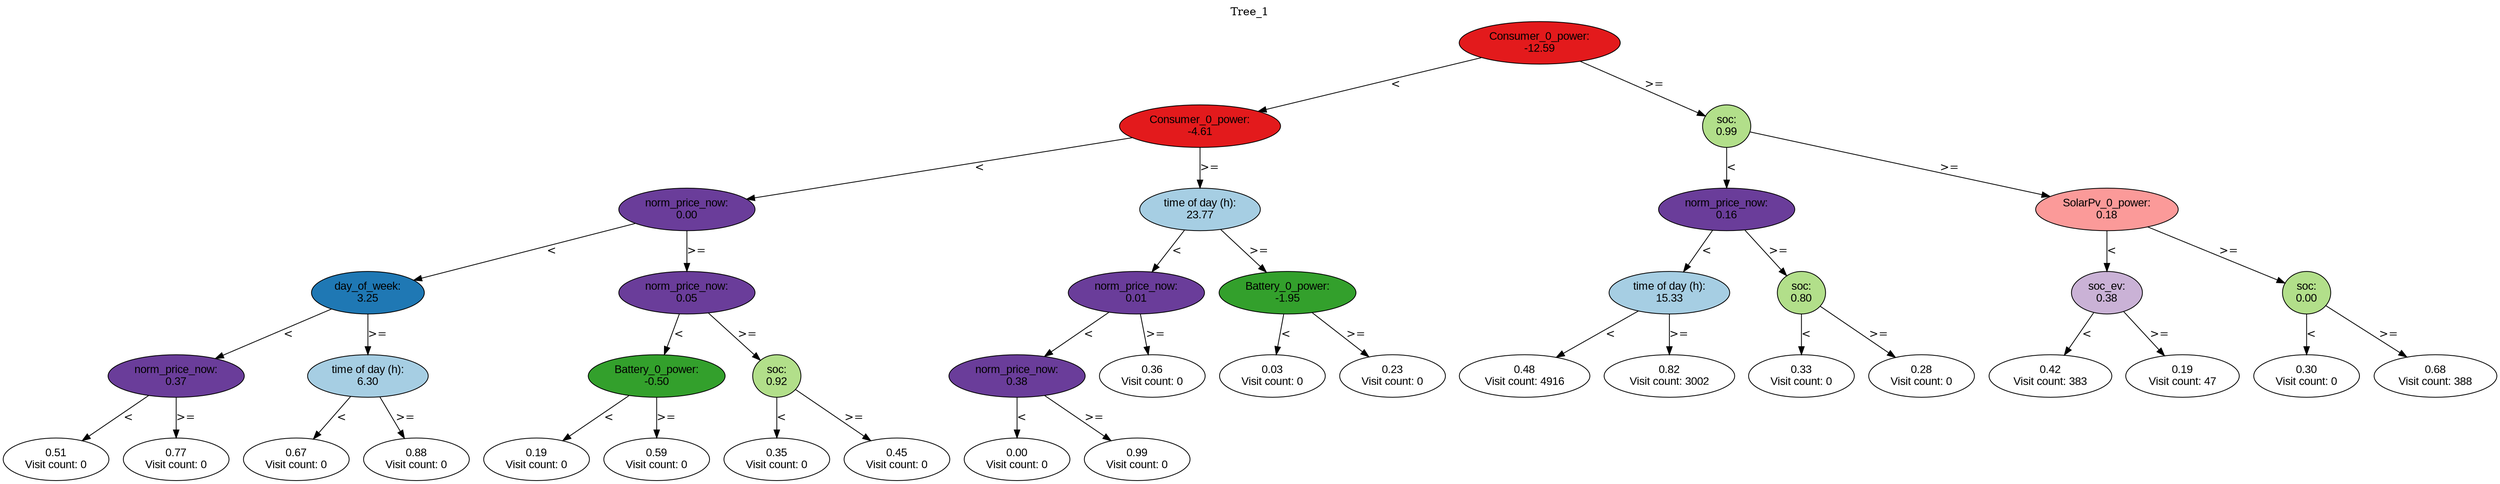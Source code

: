 digraph BST {
    node [fontname="Arial" style=filled colorscheme=paired12];
    0 [ label = "Consumer_0_power:
-12.59" fillcolor=6];
    1 [ label = "Consumer_0_power:
-4.61" fillcolor=6];
    2 [ label = "norm_price_now:
0.00" fillcolor=10];
    3 [ label = "day_of_week:
3.25" fillcolor=2];
    4 [ label = "norm_price_now:
0.37" fillcolor=10];
    5 [ label = "0.51
Visit count: 0" fillcolor=white];
    6 [ label = "0.77
Visit count: 0" fillcolor=white];
    7 [ label = "time of day (h):
6.30" fillcolor=1];
    8 [ label = "0.67
Visit count: 0" fillcolor=white];
    9 [ label = "0.88
Visit count: 0" fillcolor=white];
    10 [ label = "norm_price_now:
0.05" fillcolor=10];
    11 [ label = "Battery_0_power:
-0.50" fillcolor=4];
    12 [ label = "0.19
Visit count: 0" fillcolor=white];
    13 [ label = "0.59
Visit count: 0" fillcolor=white];
    14 [ label = "soc:
0.92" fillcolor=3];
    15 [ label = "0.35
Visit count: 0" fillcolor=white];
    16 [ label = "0.45
Visit count: 0" fillcolor=white];
    17 [ label = "time of day (h):
23.77" fillcolor=1];
    18 [ label = "norm_price_now:
0.01" fillcolor=10];
    19 [ label = "norm_price_now:
0.38" fillcolor=10];
    20 [ label = "0.00
Visit count: 0" fillcolor=white];
    21 [ label = "0.99
Visit count: 0" fillcolor=white];
    22 [ label = "0.36
Visit count: 0" fillcolor=white];
    23 [ label = "Battery_0_power:
-1.95" fillcolor=4];
    24 [ label = "0.03
Visit count: 0" fillcolor=white];
    25 [ label = "0.23
Visit count: 0" fillcolor=white];
    26 [ label = "soc:
0.99" fillcolor=3];
    27 [ label = "norm_price_now:
0.16" fillcolor=10];
    28 [ label = "time of day (h):
15.33" fillcolor=1];
    29 [ label = "0.48
Visit count: 4916" fillcolor=white];
    30 [ label = "0.82
Visit count: 3002" fillcolor=white];
    31 [ label = "soc:
0.80" fillcolor=3];
    32 [ label = "0.33
Visit count: 0" fillcolor=white];
    33 [ label = "0.28
Visit count: 0" fillcolor=white];
    34 [ label = "SolarPv_0_power:
0.18" fillcolor=5];
    35 [ label = "soc_ev:
0.38" fillcolor=9];
    36 [ label = "0.42
Visit count: 383" fillcolor=white];
    37 [ label = "0.19
Visit count: 47" fillcolor=white];
    38 [ label = "soc:
0.00" fillcolor=3];
    39 [ label = "0.30
Visit count: 0" fillcolor=white];
    40 [ label = "0.68
Visit count: 388" fillcolor=white];

    0  -> 1[ label = "<"];
    0  -> 26[ label = ">="];
    1  -> 2[ label = "<"];
    1  -> 17[ label = ">="];
    2  -> 3[ label = "<"];
    2  -> 10[ label = ">="];
    3  -> 4[ label = "<"];
    3  -> 7[ label = ">="];
    4  -> 5[ label = "<"];
    4  -> 6[ label = ">="];
    7  -> 8[ label = "<"];
    7  -> 9[ label = ">="];
    10  -> 11[ label = "<"];
    10  -> 14[ label = ">="];
    11  -> 12[ label = "<"];
    11  -> 13[ label = ">="];
    14  -> 15[ label = "<"];
    14  -> 16[ label = ">="];
    17  -> 18[ label = "<"];
    17  -> 23[ label = ">="];
    18  -> 19[ label = "<"];
    18  -> 22[ label = ">="];
    19  -> 20[ label = "<"];
    19  -> 21[ label = ">="];
    23  -> 24[ label = "<"];
    23  -> 25[ label = ">="];
    26  -> 27[ label = "<"];
    26  -> 34[ label = ">="];
    27  -> 28[ label = "<"];
    27  -> 31[ label = ">="];
    28  -> 29[ label = "<"];
    28  -> 30[ label = ">="];
    31  -> 32[ label = "<"];
    31  -> 33[ label = ">="];
    34  -> 35[ label = "<"];
    34  -> 38[ label = ">="];
    35  -> 36[ label = "<"];
    35  -> 37[ label = ">="];
    38  -> 39[ label = "<"];
    38  -> 40[ label = ">="];

    labelloc="t";
    label="Tree_1";
}